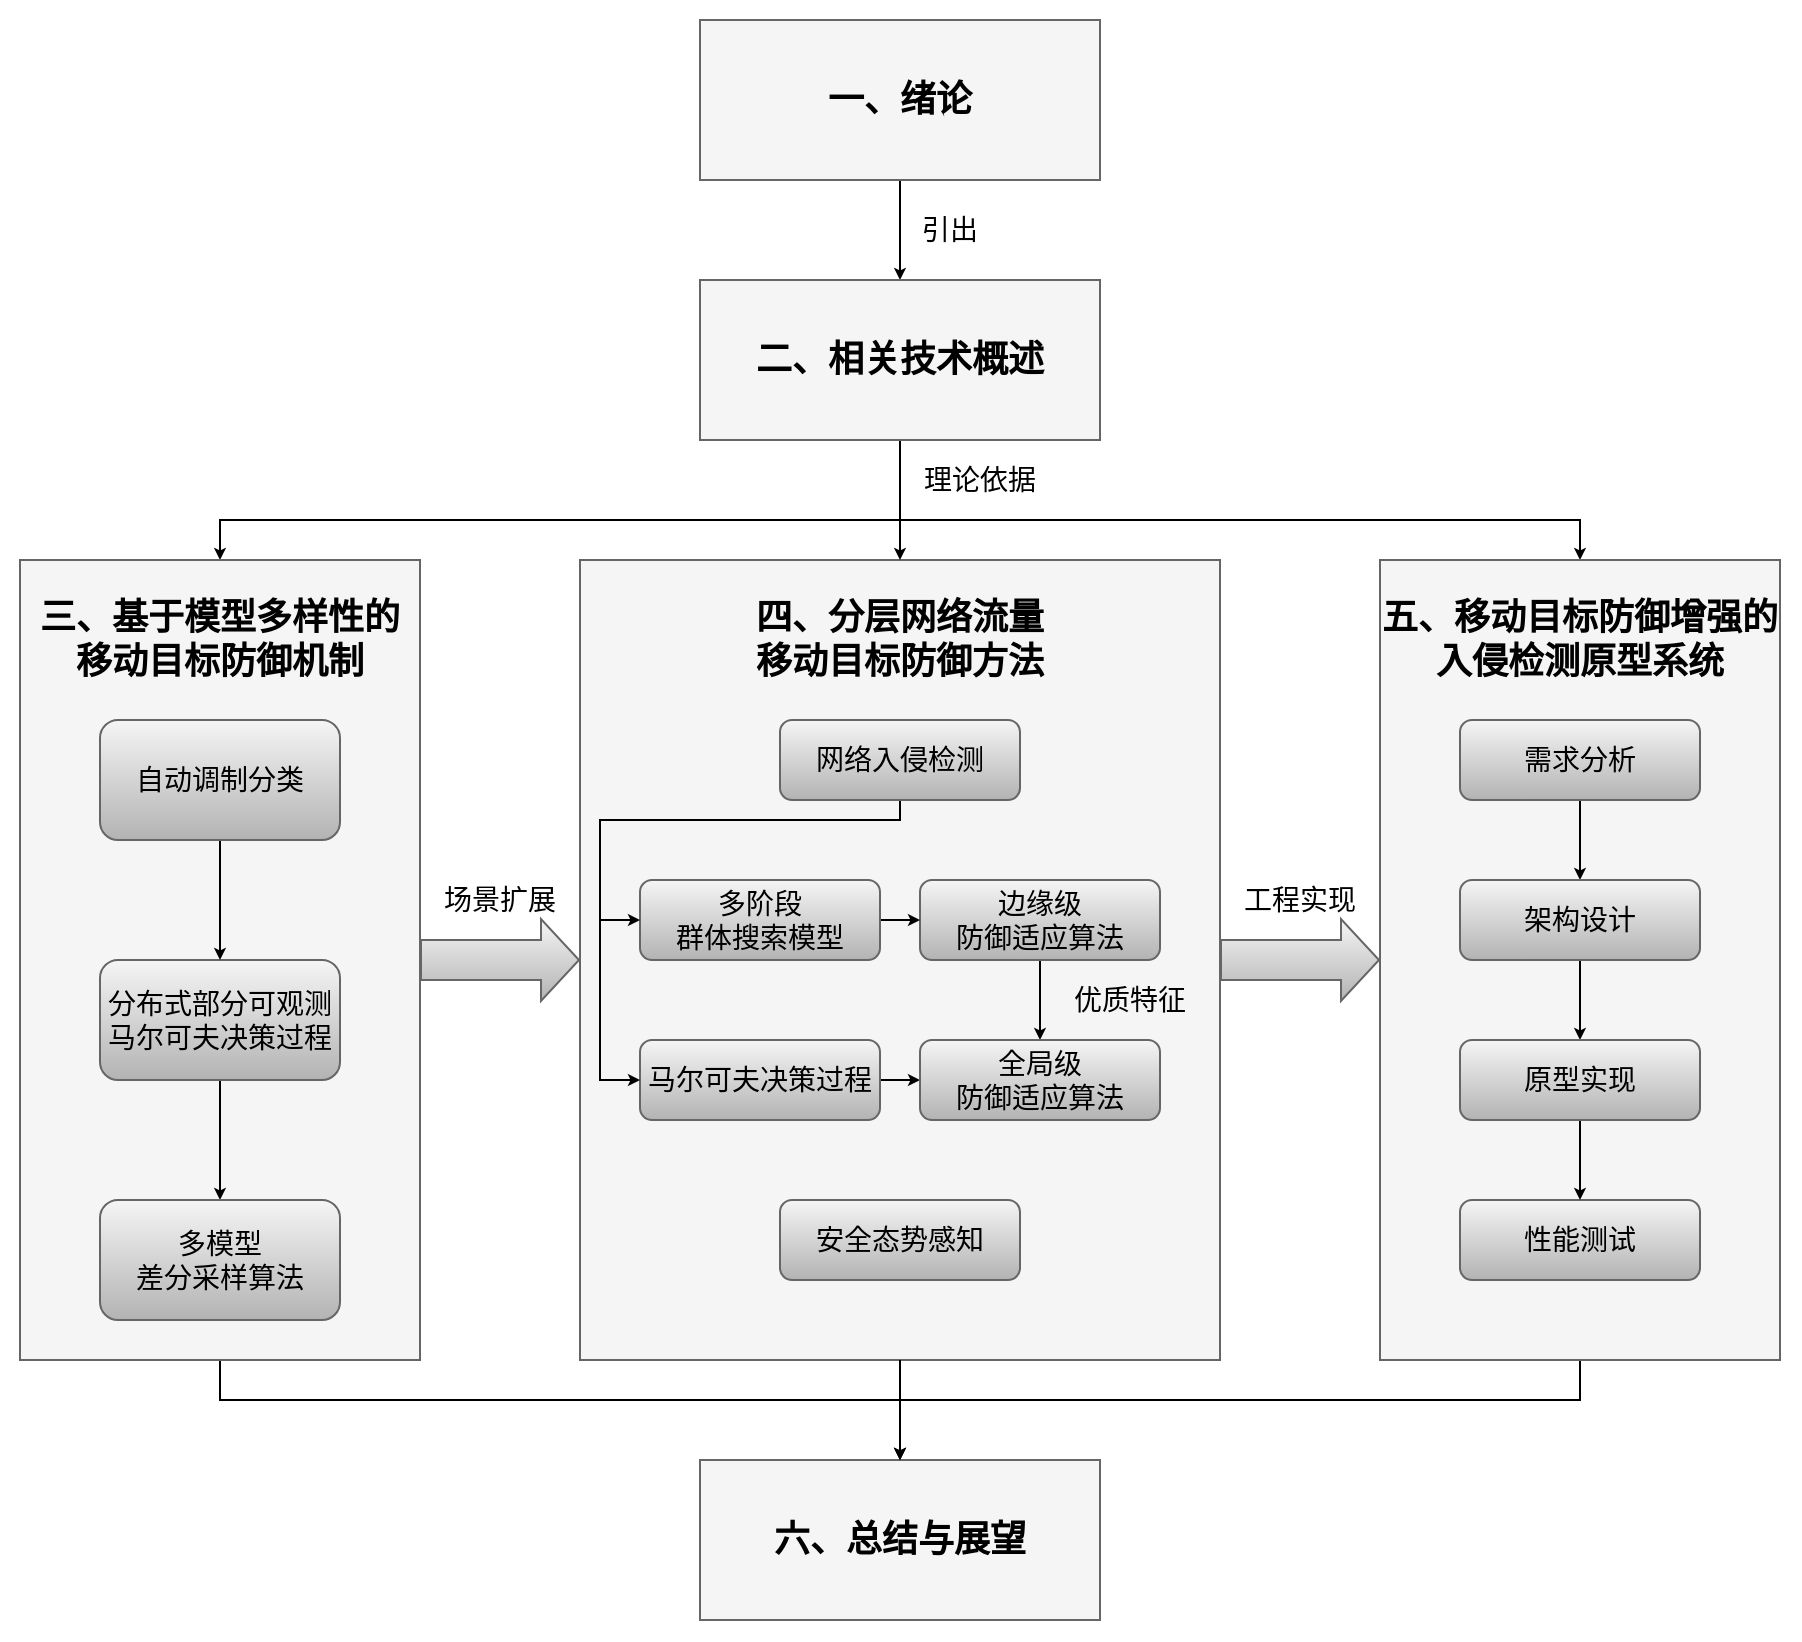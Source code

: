 <mxfile version="26.0.14">
  <diagram name="第 1 页" id="qc2q_1On10yiy-To-4JP">
    <mxGraphModel dx="1097" dy="2117" grid="1" gridSize="10" guides="1" tooltips="1" connect="1" arrows="1" fold="1" page="1" pageScale="1" pageWidth="1169" pageHeight="827" math="0" shadow="0">
      <root>
        <mxCell id="0" />
        <mxCell id="1" parent="0" />
        <mxCell id="NPRY7WiiiutcvWt0n5j4-72" value="" style="rounded=0;whiteSpace=wrap;html=1;fillColor=none;strokeColor=none;" vertex="1" parent="1">
          <mxGeometry x="50" y="-10" width="900" height="820" as="geometry" />
        </mxCell>
        <mxCell id="NPRY7WiiiutcvWt0n5j4-6" value="" style="rounded=0;whiteSpace=wrap;html=1;fillColor=#f5f5f5;fontColor=#333333;strokeColor=#666666;" vertex="1" parent="1">
          <mxGeometry x="340" y="270" width="320" height="400" as="geometry" />
        </mxCell>
        <mxCell id="NPRY7WiiiutcvWt0n5j4-69" value="优质特征" style="text;html=1;align=center;verticalAlign=middle;whiteSpace=wrap;rounded=0;fontSize=14;" vertex="1" parent="1">
          <mxGeometry x="580" y="470" width="70" height="40" as="geometry" />
        </mxCell>
        <mxCell id="NPRY7WiiiutcvWt0n5j4-60" style="edgeStyle=orthogonalEdgeStyle;rounded=0;orthogonalLoop=1;jettySize=auto;html=1;exitX=0.5;exitY=1;exitDx=0;exitDy=0;entryX=0.5;entryY=0;entryDx=0;entryDy=0;endSize=3;" edge="1" parent="1" source="NPRY7WiiiutcvWt0n5j4-15" target="NPRY7WiiiutcvWt0n5j4-14">
          <mxGeometry relative="1" as="geometry" />
        </mxCell>
        <mxCell id="NPRY7WiiiutcvWt0n5j4-15" value="边缘级&lt;div&gt;防御适应算法&lt;/div&gt;" style="rounded=1;whiteSpace=wrap;html=1;fontSize=14;fillColor=#f5f5f5;gradientColor=#b3b3b3;strokeColor=#666666;" vertex="1" parent="1">
          <mxGeometry x="510" y="430" width="120" height="40" as="geometry" />
        </mxCell>
        <mxCell id="NPRY7WiiiutcvWt0n5j4-62" style="edgeStyle=orthogonalEdgeStyle;rounded=0;orthogonalLoop=1;jettySize=auto;html=1;exitX=1;exitY=0.5;exitDx=0;exitDy=0;entryX=0;entryY=0.5;entryDx=0;entryDy=0;endSize=3;" edge="1" parent="1" source="NPRY7WiiiutcvWt0n5j4-18" target="NPRY7WiiiutcvWt0n5j4-15">
          <mxGeometry relative="1" as="geometry" />
        </mxCell>
        <mxCell id="NPRY7WiiiutcvWt0n5j4-18" value="多阶段&lt;div&gt;群体搜索模型&lt;/div&gt;" style="rounded=1;whiteSpace=wrap;html=1;fontSize=14;fillColor=#f5f5f5;gradientColor=#b3b3b3;strokeColor=#666666;" vertex="1" parent="1">
          <mxGeometry x="370" y="430" width="120" height="40" as="geometry" />
        </mxCell>
        <mxCell id="NPRY7WiiiutcvWt0n5j4-31" style="edgeStyle=orthogonalEdgeStyle;rounded=0;orthogonalLoop=1;jettySize=auto;html=1;exitX=0.5;exitY=1;exitDx=0;exitDy=0;entryX=0.5;entryY=0;entryDx=0;entryDy=0;endSize=3;" edge="1" parent="1" source="NPRY7WiiiutcvWt0n5j4-1" target="NPRY7WiiiutcvWt0n5j4-2">
          <mxGeometry relative="1" as="geometry" />
        </mxCell>
        <mxCell id="NPRY7WiiiutcvWt0n5j4-1" value="一、绪论" style="rounded=0;whiteSpace=wrap;html=1;fontSize=18;fontStyle=1;fillColor=#f5f5f5;fontColor=default;strokeColor=#666666;" vertex="1" parent="1">
          <mxGeometry x="400" width="200" height="80" as="geometry" />
        </mxCell>
        <mxCell id="NPRY7WiiiutcvWt0n5j4-33" style="edgeStyle=orthogonalEdgeStyle;rounded=0;orthogonalLoop=1;jettySize=auto;html=1;exitX=0.5;exitY=1;exitDx=0;exitDy=0;entryX=0.5;entryY=0;entryDx=0;entryDy=0;endSize=3;" edge="1" parent="1" source="NPRY7WiiiutcvWt0n5j4-2" target="NPRY7WiiiutcvWt0n5j4-8">
          <mxGeometry relative="1" as="geometry">
            <Array as="points">
              <mxPoint x="500" y="250" />
              <mxPoint x="160" y="250" />
            </Array>
          </mxGeometry>
        </mxCell>
        <mxCell id="NPRY7WiiiutcvWt0n5j4-34" style="edgeStyle=orthogonalEdgeStyle;rounded=0;orthogonalLoop=1;jettySize=auto;html=1;exitX=0.5;exitY=1;exitDx=0;exitDy=0;entryX=0.5;entryY=0;entryDx=0;entryDy=0;endSize=3;" edge="1" parent="1" source="NPRY7WiiiutcvWt0n5j4-2" target="NPRY7WiiiutcvWt0n5j4-9">
          <mxGeometry relative="1" as="geometry" />
        </mxCell>
        <mxCell id="NPRY7WiiiutcvWt0n5j4-35" style="edgeStyle=orthogonalEdgeStyle;rounded=0;orthogonalLoop=1;jettySize=auto;html=1;exitX=0.5;exitY=1;exitDx=0;exitDy=0;entryX=0.5;entryY=0;entryDx=0;entryDy=0;endSize=3;" edge="1" parent="1" source="NPRY7WiiiutcvWt0n5j4-2" target="NPRY7WiiiutcvWt0n5j4-10">
          <mxGeometry relative="1" as="geometry">
            <Array as="points">
              <mxPoint x="500" y="250" />
              <mxPoint x="840" y="250" />
            </Array>
          </mxGeometry>
        </mxCell>
        <mxCell id="NPRY7WiiiutcvWt0n5j4-2" value="二、相关技术概述" style="rounded=0;whiteSpace=wrap;html=1;fontSize=18;fontStyle=1;fillColor=#f5f5f5;fontColor=default;strokeColor=#666666;" vertex="1" parent="1">
          <mxGeometry x="400" y="130" width="200" height="80" as="geometry" />
        </mxCell>
        <mxCell id="NPRY7WiiiutcvWt0n5j4-3" value="六、总结与展望" style="rounded=0;whiteSpace=wrap;html=1;fontSize=18;fontStyle=1;fillColor=#f5f5f5;fontColor=default;strokeColor=#666666;" vertex="1" parent="1">
          <mxGeometry x="400" y="720" width="200" height="80" as="geometry" />
        </mxCell>
        <mxCell id="NPRY7WiiiutcvWt0n5j4-38" style="edgeStyle=orthogonalEdgeStyle;rounded=0;orthogonalLoop=1;jettySize=auto;html=1;exitX=0.5;exitY=1;exitDx=0;exitDy=0;entryX=0.5;entryY=0;entryDx=0;entryDy=0;endSize=3;" edge="1" parent="1" source="NPRY7WiiiutcvWt0n5j4-4" target="NPRY7WiiiutcvWt0n5j4-3">
          <mxGeometry relative="1" as="geometry">
            <Array as="points">
              <mxPoint x="160" y="690" />
              <mxPoint x="500" y="690" />
            </Array>
          </mxGeometry>
        </mxCell>
        <mxCell id="NPRY7WiiiutcvWt0n5j4-4" value="" style="rounded=0;whiteSpace=wrap;html=1;fillColor=#f5f5f5;fontColor=#333333;strokeColor=#666666;" vertex="1" parent="1">
          <mxGeometry x="60" y="270" width="200" height="400" as="geometry" />
        </mxCell>
        <mxCell id="NPRY7WiiiutcvWt0n5j4-39" style="edgeStyle=orthogonalEdgeStyle;rounded=0;orthogonalLoop=1;jettySize=auto;html=1;exitX=0.5;exitY=1;exitDx=0;exitDy=0;entryX=0.5;entryY=0;entryDx=0;entryDy=0;endSize=3;" edge="1" parent="1" source="NPRY7WiiiutcvWt0n5j4-6" target="NPRY7WiiiutcvWt0n5j4-3">
          <mxGeometry relative="1" as="geometry" />
        </mxCell>
        <mxCell id="NPRY7WiiiutcvWt0n5j4-40" style="edgeStyle=orthogonalEdgeStyle;rounded=0;orthogonalLoop=1;jettySize=auto;html=1;exitX=0.5;exitY=1;exitDx=0;exitDy=0;entryX=0.5;entryY=0;entryDx=0;entryDy=0;endSize=3;" edge="1" parent="1" source="NPRY7WiiiutcvWt0n5j4-7" target="NPRY7WiiiutcvWt0n5j4-3">
          <mxGeometry relative="1" as="geometry">
            <Array as="points">
              <mxPoint x="840" y="690" />
              <mxPoint x="500" y="690" />
            </Array>
          </mxGeometry>
        </mxCell>
        <mxCell id="NPRY7WiiiutcvWt0n5j4-7" value="" style="rounded=0;whiteSpace=wrap;html=1;fillColor=#f5f5f5;fontColor=#333333;strokeColor=#666666;" vertex="1" parent="1">
          <mxGeometry x="740" y="270" width="200" height="400" as="geometry" />
        </mxCell>
        <mxCell id="NPRY7WiiiutcvWt0n5j4-8" value="三、基于模型多样性的&lt;div&gt;移动目标防御机制&lt;/div&gt;" style="text;html=1;align=center;verticalAlign=middle;whiteSpace=wrap;rounded=0;fontSize=18;fontStyle=1" vertex="1" parent="1">
          <mxGeometry x="60" y="270" width="200" height="80" as="geometry" />
        </mxCell>
        <mxCell id="NPRY7WiiiutcvWt0n5j4-9" value="四、分层网络流量&lt;div&gt;移动目标防御方法&lt;/div&gt;" style="text;html=1;align=center;verticalAlign=middle;whiteSpace=wrap;rounded=0;fontSize=18;fontStyle=1" vertex="1" parent="1">
          <mxGeometry x="340" y="270" width="320" height="80" as="geometry" />
        </mxCell>
        <mxCell id="NPRY7WiiiutcvWt0n5j4-10" value="五、移动目标防御增强的&lt;div&gt;入侵检测原型系统&lt;/div&gt;" style="text;html=1;align=center;verticalAlign=middle;whiteSpace=wrap;rounded=0;fontSize=18;fontStyle=1" vertex="1" parent="1">
          <mxGeometry x="740" y="270" width="200" height="80" as="geometry" />
        </mxCell>
        <mxCell id="NPRY7WiiiutcvWt0n5j4-63" style="edgeStyle=orthogonalEdgeStyle;rounded=0;orthogonalLoop=1;jettySize=auto;html=1;exitX=1;exitY=0.5;exitDx=0;exitDy=0;entryX=0;entryY=0.5;entryDx=0;entryDy=0;endSize=3;" edge="1" parent="1" source="NPRY7WiiiutcvWt0n5j4-11" target="NPRY7WiiiutcvWt0n5j4-14">
          <mxGeometry relative="1" as="geometry" />
        </mxCell>
        <mxCell id="NPRY7WiiiutcvWt0n5j4-11" value="马尔可夫决策过程" style="rounded=1;whiteSpace=wrap;html=1;fontSize=14;fillColor=#f5f5f5;gradientColor=#b3b3b3;strokeColor=#666666;" vertex="1" parent="1">
          <mxGeometry x="370" y="510" width="120" height="40" as="geometry" />
        </mxCell>
        <mxCell id="NPRY7WiiiutcvWt0n5j4-52" style="edgeStyle=orthogonalEdgeStyle;rounded=0;orthogonalLoop=1;jettySize=auto;html=1;exitX=0.5;exitY=1;exitDx=0;exitDy=0;entryX=0.5;entryY=0;entryDx=0;entryDy=0;endSize=3;" edge="1" parent="1" source="NPRY7WiiiutcvWt0n5j4-12" target="NPRY7WiiiutcvWt0n5j4-13">
          <mxGeometry relative="1" as="geometry" />
        </mxCell>
        <mxCell id="NPRY7WiiiutcvWt0n5j4-12" value="分布式部分可观测马尔可夫决策过程" style="rounded=1;whiteSpace=wrap;html=1;fontSize=14;fillColor=#f5f5f5;gradientColor=#b3b3b3;strokeColor=#666666;" vertex="1" parent="1">
          <mxGeometry x="100" y="470" width="120" height="60" as="geometry" />
        </mxCell>
        <mxCell id="NPRY7WiiiutcvWt0n5j4-13" value="多模型&lt;div&gt;差分采样算法&lt;/div&gt;" style="rounded=1;whiteSpace=wrap;html=1;fontSize=14;fillColor=#f5f5f5;gradientColor=#b3b3b3;strokeColor=#666666;" vertex="1" parent="1">
          <mxGeometry x="100" y="590" width="120" height="60" as="geometry" />
        </mxCell>
        <mxCell id="NPRY7WiiiutcvWt0n5j4-14" value="全局级&lt;div&gt;防御适应算法&lt;/div&gt;" style="rounded=1;whiteSpace=wrap;html=1;fontSize=14;fillColor=#f5f5f5;gradientColor=#b3b3b3;strokeColor=#666666;" vertex="1" parent="1">
          <mxGeometry x="510" y="510" width="120" height="40" as="geometry" />
        </mxCell>
        <mxCell id="NPRY7WiiiutcvWt0n5j4-51" style="edgeStyle=orthogonalEdgeStyle;rounded=0;orthogonalLoop=1;jettySize=auto;html=1;exitX=0.5;exitY=1;exitDx=0;exitDy=0;entryX=0.5;entryY=0;entryDx=0;entryDy=0;endSize=3;" edge="1" parent="1" source="NPRY7WiiiutcvWt0n5j4-16" target="NPRY7WiiiutcvWt0n5j4-12">
          <mxGeometry relative="1" as="geometry" />
        </mxCell>
        <mxCell id="NPRY7WiiiutcvWt0n5j4-16" value="自动调制分类" style="rounded=1;whiteSpace=wrap;html=1;fontSize=14;fillColor=#f5f5f5;gradientColor=#b3b3b3;strokeColor=#666666;" vertex="1" parent="1">
          <mxGeometry x="100" y="350" width="120" height="60" as="geometry" />
        </mxCell>
        <mxCell id="NPRY7WiiiutcvWt0n5j4-59" style="edgeStyle=orthogonalEdgeStyle;rounded=0;orthogonalLoop=1;jettySize=auto;html=1;exitX=0.5;exitY=1;exitDx=0;exitDy=0;entryX=0;entryY=0.5;entryDx=0;entryDy=0;endSize=3;" edge="1" parent="1" source="NPRY7WiiiutcvWt0n5j4-17" target="NPRY7WiiiutcvWt0n5j4-18">
          <mxGeometry relative="1" as="geometry">
            <Array as="points">
              <mxPoint x="500" y="400" />
              <mxPoint x="350" y="400" />
              <mxPoint x="350" y="450" />
            </Array>
          </mxGeometry>
        </mxCell>
        <mxCell id="NPRY7WiiiutcvWt0n5j4-68" style="edgeStyle=orthogonalEdgeStyle;rounded=0;orthogonalLoop=1;jettySize=auto;html=1;exitX=0.5;exitY=1;exitDx=0;exitDy=0;entryX=0;entryY=0.5;entryDx=0;entryDy=0;endSize=3;" edge="1" parent="1" source="NPRY7WiiiutcvWt0n5j4-17" target="NPRY7WiiiutcvWt0n5j4-11">
          <mxGeometry relative="1" as="geometry">
            <Array as="points">
              <mxPoint x="500" y="400" />
              <mxPoint x="350" y="400" />
              <mxPoint x="350" y="530" />
            </Array>
          </mxGeometry>
        </mxCell>
        <mxCell id="NPRY7WiiiutcvWt0n5j4-17" value="网络入侵检测" style="rounded=1;whiteSpace=wrap;html=1;fontSize=14;fillColor=#f5f5f5;gradientColor=#b3b3b3;strokeColor=#666666;" vertex="1" parent="1">
          <mxGeometry x="440" y="350" width="120" height="40" as="geometry" />
        </mxCell>
        <mxCell id="NPRY7WiiiutcvWt0n5j4-27" style="edgeStyle=orthogonalEdgeStyle;rounded=0;orthogonalLoop=1;jettySize=auto;html=1;exitX=0.5;exitY=1;exitDx=0;exitDy=0;entryX=0.5;entryY=0;entryDx=0;entryDy=0;endSize=3;" edge="1" parent="1" source="NPRY7WiiiutcvWt0n5j4-19" target="NPRY7WiiiutcvWt0n5j4-21">
          <mxGeometry relative="1" as="geometry" />
        </mxCell>
        <mxCell id="NPRY7WiiiutcvWt0n5j4-19" value="需求分析" style="rounded=1;whiteSpace=wrap;html=1;fontSize=14;fillColor=#f5f5f5;gradientColor=#b3b3b3;strokeColor=#666666;" vertex="1" parent="1">
          <mxGeometry x="780" y="350" width="120" height="40" as="geometry" />
        </mxCell>
        <mxCell id="NPRY7WiiiutcvWt0n5j4-20" value="性能测试" style="rounded=1;whiteSpace=wrap;html=1;fontSize=14;fillColor=#f5f5f5;gradientColor=#b3b3b3;strokeColor=#666666;" vertex="1" parent="1">
          <mxGeometry x="780" y="590" width="120" height="40" as="geometry" />
        </mxCell>
        <mxCell id="NPRY7WiiiutcvWt0n5j4-28" style="edgeStyle=orthogonalEdgeStyle;rounded=0;orthogonalLoop=1;jettySize=auto;html=1;exitX=0.5;exitY=1;exitDx=0;exitDy=0;entryX=0.5;entryY=0;entryDx=0;entryDy=0;endSize=3;" edge="1" parent="1" source="NPRY7WiiiutcvWt0n5j4-21" target="NPRY7WiiiutcvWt0n5j4-22">
          <mxGeometry relative="1" as="geometry" />
        </mxCell>
        <mxCell id="NPRY7WiiiutcvWt0n5j4-21" value="架构设计" style="rounded=1;whiteSpace=wrap;html=1;fontSize=14;fillColor=#f5f5f5;gradientColor=#b3b3b3;strokeColor=#666666;" vertex="1" parent="1">
          <mxGeometry x="780" y="430" width="120" height="40" as="geometry" />
        </mxCell>
        <mxCell id="NPRY7WiiiutcvWt0n5j4-29" style="edgeStyle=orthogonalEdgeStyle;rounded=0;orthogonalLoop=1;jettySize=auto;html=1;exitX=0.5;exitY=1;exitDx=0;exitDy=0;entryX=0.5;entryY=0;entryDx=0;entryDy=0;endSize=3;" edge="1" parent="1" source="NPRY7WiiiutcvWt0n5j4-22" target="NPRY7WiiiutcvWt0n5j4-20">
          <mxGeometry relative="1" as="geometry" />
        </mxCell>
        <mxCell id="NPRY7WiiiutcvWt0n5j4-22" value="原型实现" style="rounded=1;whiteSpace=wrap;html=1;fontSize=14;fillColor=#f5f5f5;gradientColor=#b3b3b3;strokeColor=#666666;" vertex="1" parent="1">
          <mxGeometry x="780" y="510" width="120" height="40" as="geometry" />
        </mxCell>
        <mxCell id="NPRY7WiiiutcvWt0n5j4-32" value="引出" style="text;html=1;align=center;verticalAlign=middle;whiteSpace=wrap;rounded=0;fontSize=14;" vertex="1" parent="1">
          <mxGeometry x="500" y="90" width="50" height="30" as="geometry" />
        </mxCell>
        <mxCell id="NPRY7WiiiutcvWt0n5j4-36" value="理论依据" style="text;html=1;align=center;verticalAlign=middle;whiteSpace=wrap;rounded=0;fontSize=14;" vertex="1" parent="1">
          <mxGeometry x="500" y="210" width="80" height="40" as="geometry" />
        </mxCell>
        <mxCell id="NPRY7WiiiutcvWt0n5j4-49" value="" style="shape=flexArrow;endArrow=classic;html=1;rounded=0;fillColor=#f5f5f5;strokeColor=#666666;gradientColor=#b3b3b3;entryX=0;entryY=0.5;entryDx=0;entryDy=0;width=20;exitX=1;exitY=0.5;exitDx=0;exitDy=0;" edge="1" parent="1" source="NPRY7WiiiutcvWt0n5j4-6" target="NPRY7WiiiutcvWt0n5j4-7">
          <mxGeometry width="50" height="50" relative="1" as="geometry">
            <mxPoint x="660" y="490" as="sourcePoint" />
            <mxPoint x="710" y="490" as="targetPoint" />
          </mxGeometry>
        </mxCell>
        <mxCell id="NPRY7WiiiutcvWt0n5j4-50" value="工程实现" style="text;html=1;align=center;verticalAlign=middle;whiteSpace=wrap;rounded=0;fontSize=14;" vertex="1" parent="1">
          <mxGeometry x="660" y="420" width="80" height="40" as="geometry" />
        </mxCell>
        <mxCell id="NPRY7WiiiutcvWt0n5j4-58" value="安全态势感知" style="rounded=1;whiteSpace=wrap;html=1;fontSize=14;fillColor=#f5f5f5;gradientColor=#b3b3b3;strokeColor=#666666;" vertex="1" parent="1">
          <mxGeometry x="440" y="590" width="120" height="40" as="geometry" />
        </mxCell>
        <mxCell id="NPRY7WiiiutcvWt0n5j4-70" value="" style="shape=flexArrow;endArrow=classic;html=1;rounded=0;fillColor=#f5f5f5;strokeColor=#666666;gradientColor=#b3b3b3;entryX=0;entryY=0.5;entryDx=0;entryDy=0;width=20;exitX=1;exitY=0.5;exitDx=0;exitDy=0;" edge="1" parent="1" source="NPRY7WiiiutcvWt0n5j4-4" target="NPRY7WiiiutcvWt0n5j4-6">
          <mxGeometry width="50" height="50" relative="1" as="geometry">
            <mxPoint x="670" y="480" as="sourcePoint" />
            <mxPoint x="750" y="480" as="targetPoint" />
          </mxGeometry>
        </mxCell>
        <mxCell id="NPRY7WiiiutcvWt0n5j4-71" value="场景扩展" style="text;html=1;align=center;verticalAlign=middle;whiteSpace=wrap;rounded=0;fontSize=14;" vertex="1" parent="1">
          <mxGeometry x="260" y="420" width="80" height="40" as="geometry" />
        </mxCell>
      </root>
    </mxGraphModel>
  </diagram>
</mxfile>
